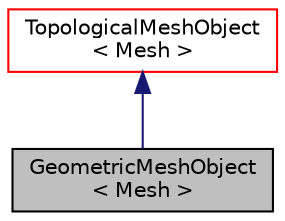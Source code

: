 digraph "GeometricMeshObject&lt; Mesh &gt;"
{
  bgcolor="transparent";
  edge [fontname="Helvetica",fontsize="10",labelfontname="Helvetica",labelfontsize="10"];
  node [fontname="Helvetica",fontsize="10",shape=record];
  Node57 [label="GeometricMeshObject\l\< Mesh \>",height=0.2,width=0.4,color="black", fillcolor="grey75", style="filled", fontcolor="black"];
  Node58 -> Node57 [dir="back",color="midnightblue",fontsize="10",style="solid",fontname="Helvetica"];
  Node58 [label="TopologicalMeshObject\l\< Mesh \>",height=0.2,width=0.4,color="red",URL="$a28297.html"];
}
